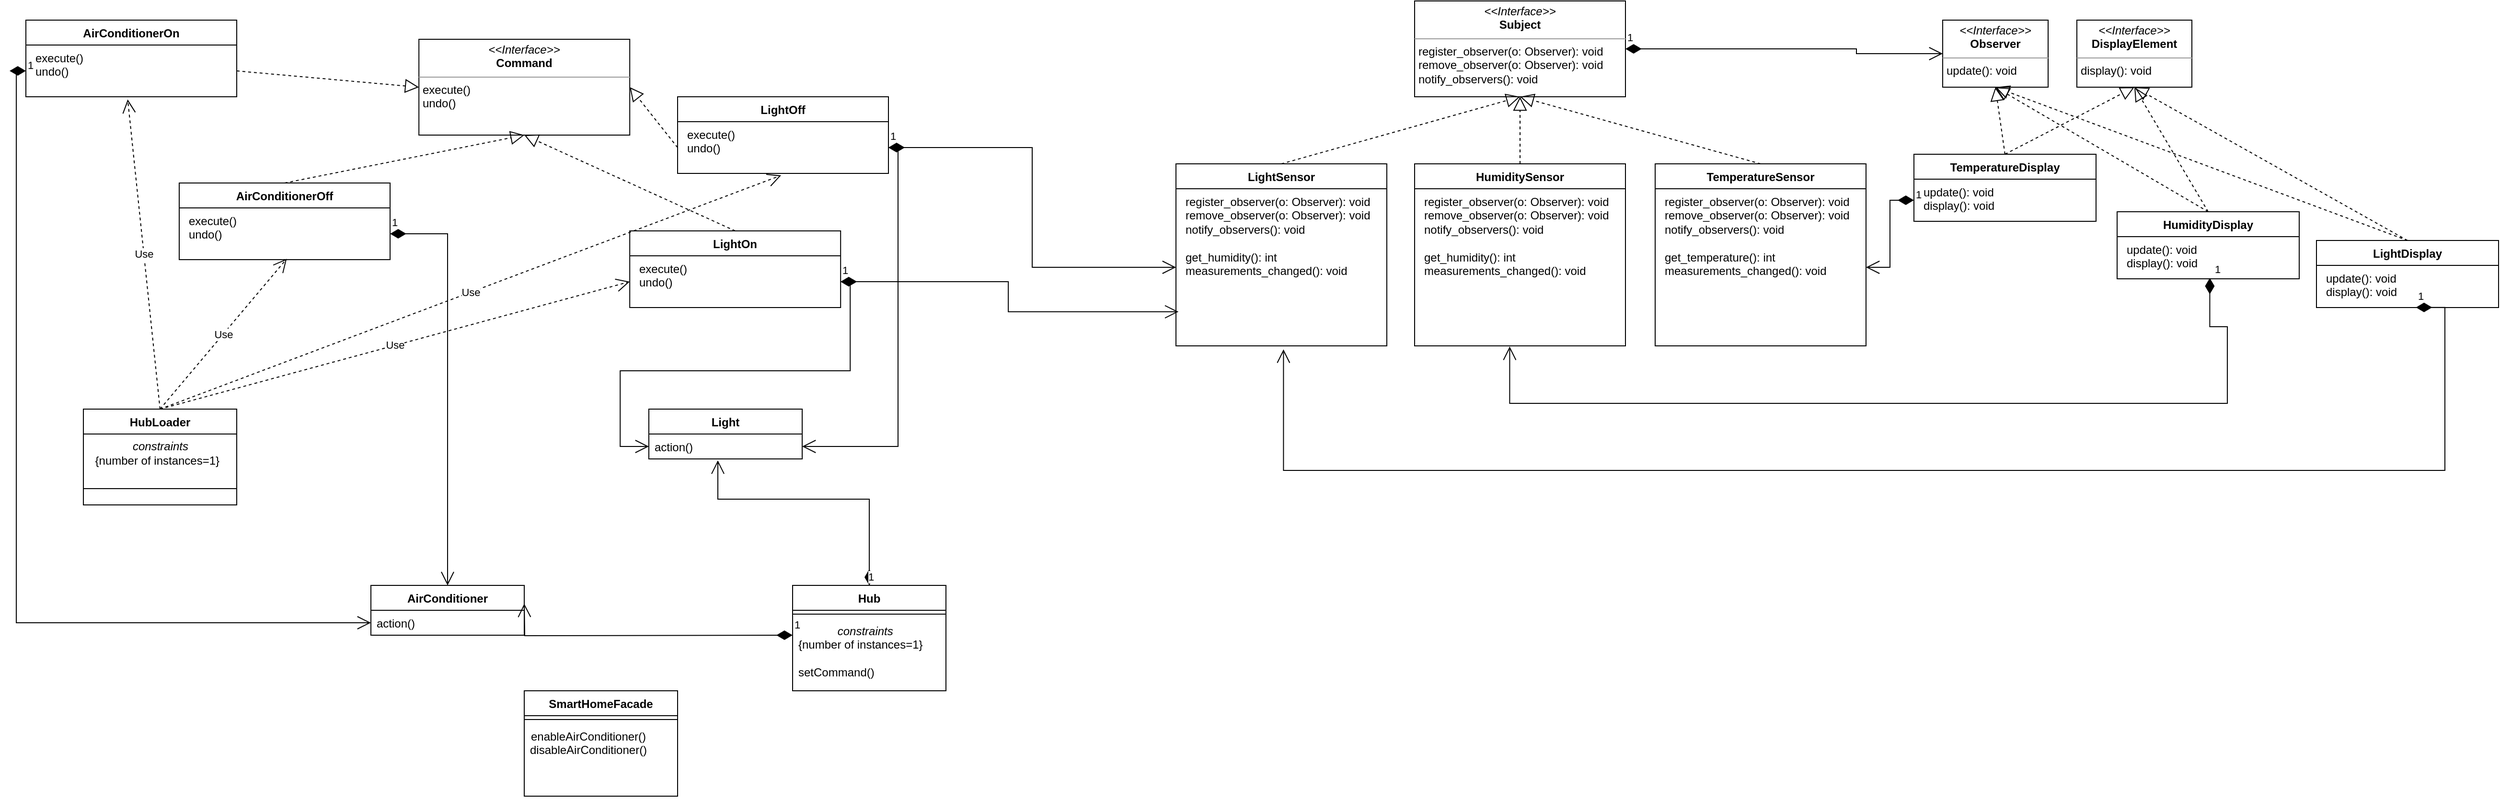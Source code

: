 <mxfile version="22.1.4" type="github">
  <diagram name="Страница — 1" id="e6R8NmJ5cwCOA_7DKm6S">
    <mxGraphModel dx="7928" dy="2530" grid="1" gridSize="10" guides="1" tooltips="1" connect="1" arrows="1" fold="1" page="1" pageScale="1" pageWidth="827" pageHeight="1169" math="0" shadow="0">
      <root>
        <mxCell id="0" />
        <mxCell id="1" parent="0" />
        <mxCell id="ES4Purk-44o4Dzp5gSK--14" value="&lt;p style=&quot;margin:0px;margin-top:4px;text-align:center;&quot;&gt;&lt;i&gt;&amp;lt;&amp;lt;Interface&amp;gt;&amp;gt;&lt;/i&gt;&lt;br&gt;&lt;b&gt;Command&lt;/b&gt;&lt;/p&gt;&lt;hr size=&quot;1&quot;&gt;&lt;p style=&quot;margin:0px;margin-left:4px;&quot;&gt;execute()&lt;/p&gt;&lt;p style=&quot;margin:0px;margin-left:4px;&quot;&gt;undo()&lt;/p&gt;" style="verticalAlign=top;align=left;overflow=fill;fontSize=12;fontFamily=Helvetica;html=1;whiteSpace=wrap;" parent="1" vertex="1">
          <mxGeometry x="-2279.91" y="60" width="220" height="100" as="geometry" />
        </mxCell>
        <mxCell id="ES4Purk-44o4Dzp5gSK--17" value="LightOn" style="swimlane;fontStyle=1;align=center;verticalAlign=top;childLayout=stackLayout;horizontal=1;startSize=26;horizontalStack=0;resizeParent=1;resizeParentMax=0;resizeLast=0;collapsible=1;marginBottom=0;whiteSpace=wrap;html=1;" parent="1" vertex="1">
          <mxGeometry x="-2059.91" y="260" width="220" height="80" as="geometry" />
        </mxCell>
        <mxCell id="ES4Purk-44o4Dzp5gSK--18" value="&lt;p style=&quot;border-color: var(--border-color); margin: 0px 0px 0px 4px;&quot;&gt;execute()&lt;/p&gt;&lt;p style=&quot;border-color: var(--border-color); margin: 0px 0px 0px 4px;&quot;&gt;undo()&lt;/p&gt;" style="text;strokeColor=none;fillColor=none;align=left;verticalAlign=top;spacingLeft=4;spacingRight=4;overflow=hidden;rotatable=0;points=[[0,0.5],[1,0.5]];portConstraint=eastwest;whiteSpace=wrap;html=1;" parent="ES4Purk-44o4Dzp5gSK--17" vertex="1">
          <mxGeometry y="26" width="220" height="54" as="geometry" />
        </mxCell>
        <mxCell id="ES4Purk-44o4Dzp5gSK--19" value="" style="endArrow=block;dashed=1;endFill=0;endSize=12;html=1;rounded=0;exitX=0.5;exitY=0;exitDx=0;exitDy=0;entryX=0.5;entryY=1;entryDx=0;entryDy=0;" parent="1" source="ES4Purk-44o4Dzp5gSK--17" target="ES4Purk-44o4Dzp5gSK--14" edge="1">
          <mxGeometry width="160" relative="1" as="geometry">
            <mxPoint x="-2109.91" y="260" as="sourcePoint" />
            <mxPoint x="-1949.91" y="260" as="targetPoint" />
          </mxGeometry>
        </mxCell>
        <mxCell id="ES4Purk-44o4Dzp5gSK--36" value="LightOff" style="swimlane;fontStyle=1;align=center;verticalAlign=top;childLayout=stackLayout;horizontal=1;startSize=26;horizontalStack=0;resizeParent=1;resizeParentMax=0;resizeLast=0;collapsible=1;marginBottom=0;whiteSpace=wrap;html=1;" parent="1" vertex="1">
          <mxGeometry x="-2010" y="120" width="220" height="80" as="geometry" />
        </mxCell>
        <mxCell id="ES4Purk-44o4Dzp5gSK--37" value="&lt;p style=&quot;border-color: var(--border-color); margin: 0px 0px 0px 4px;&quot;&gt;execute()&lt;/p&gt;&lt;p style=&quot;border-color: var(--border-color); margin: 0px 0px 0px 4px;&quot;&gt;undo()&lt;/p&gt;" style="text;strokeColor=none;fillColor=none;align=left;verticalAlign=top;spacingLeft=4;spacingRight=4;overflow=hidden;rotatable=0;points=[[0,0.5],[1,0.5]];portConstraint=eastwest;whiteSpace=wrap;html=1;" parent="ES4Purk-44o4Dzp5gSK--36" vertex="1">
          <mxGeometry y="26" width="220" height="54" as="geometry" />
        </mxCell>
        <mxCell id="ES4Purk-44o4Dzp5gSK--38" value="" style="endArrow=block;dashed=1;endFill=0;endSize=12;html=1;rounded=0;exitX=0;exitY=0.5;exitDx=0;exitDy=0;entryX=1;entryY=0.5;entryDx=0;entryDy=0;" parent="1" source="ES4Purk-44o4Dzp5gSK--37" target="ES4Purk-44o4Dzp5gSK--14" edge="1">
          <mxGeometry width="160" relative="1" as="geometry">
            <mxPoint x="-2149.91" y="280" as="sourcePoint" />
            <mxPoint x="-2149.91" y="190" as="targetPoint" />
          </mxGeometry>
        </mxCell>
        <mxCell id="ES4Purk-44o4Dzp5gSK--44" value="AirConditionerOn" style="swimlane;fontStyle=1;align=center;verticalAlign=top;childLayout=stackLayout;horizontal=1;startSize=26;horizontalStack=0;resizeParent=1;resizeParentMax=0;resizeLast=0;collapsible=1;marginBottom=0;whiteSpace=wrap;html=1;" parent="1" vertex="1">
          <mxGeometry x="-2690.0" y="40" width="220" height="80" as="geometry" />
        </mxCell>
        <mxCell id="ES4Purk-44o4Dzp5gSK--45" value="&lt;p style=&quot;border-color: var(--border-color); margin: 0px 0px 0px 4px;&quot;&gt;execute()&lt;/p&gt;&lt;p style=&quot;border-color: var(--border-color); margin: 0px 0px 0px 4px;&quot;&gt;undo()&lt;/p&gt;" style="text;strokeColor=none;fillColor=none;align=left;verticalAlign=top;spacingLeft=4;spacingRight=4;overflow=hidden;rotatable=0;points=[[0,0.5],[1,0.5]];portConstraint=eastwest;whiteSpace=wrap;html=1;" parent="ES4Purk-44o4Dzp5gSK--44" vertex="1">
          <mxGeometry y="26" width="220" height="54" as="geometry" />
        </mxCell>
        <mxCell id="ES4Purk-44o4Dzp5gSK--46" value="AirConditionerOff" style="swimlane;fontStyle=1;align=center;verticalAlign=top;childLayout=stackLayout;horizontal=1;startSize=26;horizontalStack=0;resizeParent=1;resizeParentMax=0;resizeLast=0;collapsible=1;marginBottom=0;whiteSpace=wrap;html=1;" parent="1" vertex="1">
          <mxGeometry x="-2530.0" y="210" width="220" height="80" as="geometry" />
        </mxCell>
        <mxCell id="ES4Purk-44o4Dzp5gSK--47" value="&lt;p style=&quot;border-color: var(--border-color); margin: 0px 0px 0px 4px;&quot;&gt;execute()&lt;/p&gt;&lt;p style=&quot;border-color: var(--border-color); margin: 0px 0px 0px 4px;&quot;&gt;undo()&lt;/p&gt;" style="text;strokeColor=none;fillColor=none;align=left;verticalAlign=top;spacingLeft=4;spacingRight=4;overflow=hidden;rotatable=0;points=[[0,0.5],[1,0.5]];portConstraint=eastwest;whiteSpace=wrap;html=1;" parent="ES4Purk-44o4Dzp5gSK--46" vertex="1">
          <mxGeometry y="26" width="220" height="54" as="geometry" />
        </mxCell>
        <mxCell id="ES4Purk-44o4Dzp5gSK--48" value="" style="endArrow=block;dashed=1;endFill=0;endSize=12;html=1;rounded=0;exitX=0.5;exitY=0;exitDx=0;exitDy=0;entryX=0.5;entryY=1;entryDx=0;entryDy=0;" parent="1" source="ES4Purk-44o4Dzp5gSK--46" target="ES4Purk-44o4Dzp5gSK--14" edge="1">
          <mxGeometry width="160" relative="1" as="geometry">
            <mxPoint x="-1929.91" y="240" as="sourcePoint" />
            <mxPoint x="-2159.91" y="170" as="targetPoint" />
          </mxGeometry>
        </mxCell>
        <mxCell id="ES4Purk-44o4Dzp5gSK--49" value="" style="endArrow=block;dashed=1;endFill=0;endSize=12;html=1;rounded=0;exitX=1;exitY=0.5;exitDx=0;exitDy=0;entryX=0;entryY=0.5;entryDx=0;entryDy=0;" parent="1" source="ES4Purk-44o4Dzp5gSK--45" target="ES4Purk-44o4Dzp5gSK--14" edge="1">
          <mxGeometry width="160" relative="1" as="geometry">
            <mxPoint x="-1919.91" y="370" as="sourcePoint" />
            <mxPoint x="-2159.91" y="170" as="targetPoint" />
          </mxGeometry>
        </mxCell>
        <mxCell id="ES4Purk-44o4Dzp5gSK--50" value="Light" style="swimlane;fontStyle=1;align=center;verticalAlign=top;childLayout=stackLayout;horizontal=1;startSize=26;horizontalStack=0;resizeParent=1;resizeParentMax=0;resizeLast=0;collapsible=1;marginBottom=0;whiteSpace=wrap;html=1;" parent="1" vertex="1">
          <mxGeometry x="-2040.0" y="446" width="160" height="52" as="geometry" />
        </mxCell>
        <mxCell id="ES4Purk-44o4Dzp5gSK--53" value="action()" style="text;strokeColor=none;fillColor=none;align=left;verticalAlign=top;spacingLeft=4;spacingRight=4;overflow=hidden;rotatable=0;points=[[0,0.5],[1,0.5]];portConstraint=eastwest;whiteSpace=wrap;html=1;" parent="ES4Purk-44o4Dzp5gSK--50" vertex="1">
          <mxGeometry y="26" width="160" height="26" as="geometry" />
        </mxCell>
        <mxCell id="ES4Purk-44o4Dzp5gSK--54" value="1" style="endArrow=open;html=1;endSize=12;startArrow=diamondThin;startSize=14;startFill=1;edgeStyle=orthogonalEdgeStyle;align=left;verticalAlign=bottom;rounded=0;entryX=0.45;entryY=1.056;entryDx=0;entryDy=0;exitX=0.5;exitY=0;exitDx=0;exitDy=0;entryPerimeter=0;" parent="1" source="ES4Purk-44o4Dzp5gSK--61" target="ES4Purk-44o4Dzp5gSK--53" edge="1">
          <mxGeometry x="-1" y="3" relative="1" as="geometry">
            <mxPoint x="-1609.91" y="150" as="sourcePoint" />
            <mxPoint x="-1679.91" y="316" as="targetPoint" />
            <Array as="points">
              <mxPoint x="-1810" y="540" />
              <mxPoint x="-1968" y="540" />
            </Array>
          </mxGeometry>
        </mxCell>
        <mxCell id="ES4Purk-44o4Dzp5gSK--55" value="1" style="endArrow=open;html=1;endSize=12;startArrow=diamondThin;startSize=14;startFill=1;edgeStyle=orthogonalEdgeStyle;align=left;verticalAlign=bottom;rounded=0;exitX=1;exitY=0.5;exitDx=0;exitDy=0;entryX=1;entryY=0.5;entryDx=0;entryDy=0;" parent="1" source="ES4Purk-44o4Dzp5gSK--37" target="ES4Purk-44o4Dzp5gSK--53" edge="1">
          <mxGeometry x="-1" y="3" relative="1" as="geometry">
            <mxPoint x="-1629.91" y="114" as="sourcePoint" />
            <mxPoint x="-1609.91" y="230" as="targetPoint" />
            <Array as="points">
              <mxPoint x="-1780" y="173" />
              <mxPoint x="-1780" y="485" />
            </Array>
          </mxGeometry>
        </mxCell>
        <mxCell id="ES4Purk-44o4Dzp5gSK--58" value="1" style="endArrow=open;html=1;endSize=12;startArrow=diamondThin;startSize=14;startFill=1;edgeStyle=orthogonalEdgeStyle;align=left;verticalAlign=bottom;rounded=0;exitX=1;exitY=0.5;exitDx=0;exitDy=0;entryX=0;entryY=0.5;entryDx=0;entryDy=0;" parent="1" source="ES4Purk-44o4Dzp5gSK--18" target="ES4Purk-44o4Dzp5gSK--53" edge="1">
          <mxGeometry x="-1" y="3" relative="1" as="geometry">
            <mxPoint x="-1759.91" y="263" as="sourcePoint" />
            <mxPoint x="-1689.91" y="489" as="targetPoint" />
          </mxGeometry>
        </mxCell>
        <mxCell id="ES4Purk-44o4Dzp5gSK--59" value="AirConditioner" style="swimlane;fontStyle=1;align=center;verticalAlign=top;childLayout=stackLayout;horizontal=1;startSize=26;horizontalStack=0;resizeParent=1;resizeParentMax=0;resizeLast=0;collapsible=1;marginBottom=0;whiteSpace=wrap;html=1;" parent="1" vertex="1">
          <mxGeometry x="-2330.0" y="630" width="160" height="52" as="geometry" />
        </mxCell>
        <mxCell id="ES4Purk-44o4Dzp5gSK--60" value="action()" style="text;strokeColor=none;fillColor=none;align=left;verticalAlign=top;spacingLeft=4;spacingRight=4;overflow=hidden;rotatable=0;points=[[0,0.5],[1,0.5]];portConstraint=eastwest;whiteSpace=wrap;html=1;" parent="ES4Purk-44o4Dzp5gSK--59" vertex="1">
          <mxGeometry y="26" width="160" height="26" as="geometry" />
        </mxCell>
        <mxCell id="ES4Purk-44o4Dzp5gSK--61" value="Hub&lt;br&gt;" style="swimlane;fontStyle=1;align=center;verticalAlign=top;childLayout=stackLayout;horizontal=1;startSize=26;horizontalStack=0;resizeParent=1;resizeParentMax=0;resizeLast=0;collapsible=1;marginBottom=0;whiteSpace=wrap;html=1;" parent="1" vertex="1">
          <mxGeometry x="-1890" y="630" width="160" height="110" as="geometry" />
        </mxCell>
        <mxCell id="ES4Purk-44o4Dzp5gSK--63" value="" style="line;strokeWidth=1;fillColor=none;align=left;verticalAlign=middle;spacingTop=-1;spacingLeft=3;spacingRight=3;rotatable=0;labelPosition=right;points=[];portConstraint=eastwest;strokeColor=inherit;" parent="ES4Purk-44o4Dzp5gSK--61" vertex="1">
          <mxGeometry y="26" width="160" height="8" as="geometry" />
        </mxCell>
        <mxCell id="ES4Purk-44o4Dzp5gSK--64" value="&lt;div style=&quot;text-align: center;&quot;&gt;&lt;i style=&quot;background-color: initial;&quot;&gt;constraints&lt;/i&gt;&lt;/div&gt;&lt;div style=&quot;text-align: center;&quot;&gt;&lt;span style=&quot;background-color: initial;&quot;&gt;{number of instances=1}&amp;nbsp; &amp;nbsp;&lt;/span&gt;&lt;/div&gt;&lt;div style=&quot;&quot;&gt;&lt;span style=&quot;background-color: initial;&quot;&gt;&lt;br&gt;&lt;/span&gt;&lt;/div&gt;&lt;div style=&quot;&quot;&gt;&lt;span style=&quot;background-color: initial;&quot;&gt;setCommand()&lt;/span&gt;&lt;br&gt;&lt;/div&gt;" style="text;strokeColor=none;fillColor=none;align=left;verticalAlign=top;spacingLeft=4;spacingRight=4;overflow=hidden;rotatable=0;points=[[0,0.5],[1,0.5]];portConstraint=eastwest;whiteSpace=wrap;html=1;" parent="ES4Purk-44o4Dzp5gSK--61" vertex="1">
          <mxGeometry y="34" width="160" height="76" as="geometry" />
        </mxCell>
        <mxCell id="ES4Purk-44o4Dzp5gSK--65" value="1" style="endArrow=open;html=1;endSize=12;startArrow=diamondThin;startSize=14;startFill=1;edgeStyle=orthogonalEdgeStyle;align=left;verticalAlign=bottom;rounded=0;exitX=1;exitY=0.5;exitDx=0;exitDy=0;entryX=0.5;entryY=0;entryDx=0;entryDy=0;" parent="1" source="ES4Purk-44o4Dzp5gSK--47" target="ES4Purk-44o4Dzp5gSK--59" edge="1">
          <mxGeometry x="-1" y="3" relative="1" as="geometry">
            <mxPoint x="-2339.91" y="529.5" as="sourcePoint" />
            <mxPoint x="-2399.91" y="600" as="targetPoint" />
            <Array as="points">
              <mxPoint x="-2250" y="263" />
            </Array>
          </mxGeometry>
        </mxCell>
        <mxCell id="ES4Purk-44o4Dzp5gSK--66" value="1" style="endArrow=open;html=1;endSize=12;startArrow=diamondThin;startSize=14;startFill=1;edgeStyle=orthogonalEdgeStyle;align=left;verticalAlign=bottom;rounded=0;exitX=0;exitY=0.5;exitDx=0;exitDy=0;entryX=0;entryY=0.5;entryDx=0;entryDy=0;" parent="1" source="ES4Purk-44o4Dzp5gSK--45" target="ES4Purk-44o4Dzp5gSK--60" edge="1">
          <mxGeometry x="-1" y="3" relative="1" as="geometry">
            <mxPoint x="-2389.91" y="469" as="sourcePoint" />
            <mxPoint x="-2299.91" y="625" as="targetPoint" />
          </mxGeometry>
        </mxCell>
        <mxCell id="LgK20xLnih33IUUHt0mr-1" value="1" style="endArrow=open;html=1;endSize=12;startArrow=diamondThin;startSize=14;startFill=1;edgeStyle=orthogonalEdgeStyle;align=left;verticalAlign=bottom;rounded=0;entryX=1;entryY=0.5;entryDx=0;entryDy=0;exitX=0;exitY=0.5;exitDx=0;exitDy=0;" parent="1" edge="1">
          <mxGeometry x="-1" y="-2" relative="1" as="geometry">
            <mxPoint x="-1890" y="682" as="sourcePoint" />
            <mxPoint x="-2170.0" y="649" as="targetPoint" />
            <mxPoint as="offset" />
          </mxGeometry>
        </mxCell>
        <mxCell id="ij705wIb2gcpaPk8cedF-1" value="&lt;p style=&quot;margin:0px;margin-top:4px;text-align:center;&quot;&gt;&lt;i&gt;&amp;lt;&amp;lt;Interface&amp;gt;&amp;gt;&lt;/i&gt;&lt;br&gt;&lt;b&gt;Subject&lt;/b&gt;&lt;/p&gt;&lt;hr size=&quot;1&quot;&gt;&lt;p style=&quot;margin:0px;margin-left:4px;&quot;&gt;register_observer(o: Observer): void&lt;br&gt;remove_observer(o: Observer): void&lt;br&gt;&lt;/p&gt;&lt;p style=&quot;margin:0px;margin-left:4px;&quot;&gt;notify_observers(): void&lt;br&gt;&lt;/p&gt;" style="verticalAlign=top;align=left;overflow=fill;fontSize=12;fontFamily=Helvetica;html=1;whiteSpace=wrap;" parent="1" vertex="1">
          <mxGeometry x="-1241" y="20" width="220" height="100" as="geometry" />
        </mxCell>
        <mxCell id="ij705wIb2gcpaPk8cedF-2" value="&lt;p style=&quot;margin:0px;margin-top:4px;text-align:center;&quot;&gt;&lt;i&gt;&amp;lt;&amp;lt;Interface&amp;gt;&amp;gt;&lt;/i&gt;&lt;br&gt;&lt;b&gt;Observer&lt;/b&gt;&lt;/p&gt;&lt;hr size=&quot;1&quot;&gt;&lt;p style=&quot;margin:0px;margin-left:4px;&quot;&gt;update(): void&lt;br&gt;&lt;/p&gt;" style="verticalAlign=top;align=left;overflow=fill;fontSize=12;fontFamily=Helvetica;html=1;whiteSpace=wrap;" parent="1" vertex="1">
          <mxGeometry x="-690" y="40" width="110" height="70" as="geometry" />
        </mxCell>
        <mxCell id="ij705wIb2gcpaPk8cedF-3" value="&lt;p style=&quot;margin:0px;margin-top:4px;text-align:center;&quot;&gt;&lt;i&gt;&amp;lt;&amp;lt;Interface&amp;gt;&amp;gt;&lt;/i&gt;&lt;br&gt;&lt;b&gt;DisplayElement&lt;/b&gt;&lt;/p&gt;&lt;hr size=&quot;1&quot;&gt;&lt;p style=&quot;margin:0px;margin-left:4px;&quot;&gt;display(): void&lt;br&gt;&lt;/p&gt;" style="verticalAlign=top;align=left;overflow=fill;fontSize=12;fontFamily=Helvetica;html=1;whiteSpace=wrap;" parent="1" vertex="1">
          <mxGeometry x="-550" y="40" width="120" height="70" as="geometry" />
        </mxCell>
        <mxCell id="ij705wIb2gcpaPk8cedF-4" value="TemperatureSensor" style="swimlane;fontStyle=1;align=center;verticalAlign=top;childLayout=stackLayout;horizontal=1;startSize=26;horizontalStack=0;resizeParent=1;resizeParentMax=0;resizeLast=0;collapsible=1;marginBottom=0;whiteSpace=wrap;html=1;" parent="1" vertex="1">
          <mxGeometry x="-990" y="190" width="220" height="190" as="geometry" />
        </mxCell>
        <mxCell id="ij705wIb2gcpaPk8cedF-5" value="&lt;p style=&quot;border-color: var(--border-color); margin: 0px 0px 0px 4px;&quot;&gt;register_observer(o: Observer): void&lt;br style=&quot;border-color: var(--border-color);&quot;&gt;remove_observer(o: Observer): void&lt;br style=&quot;border-color: var(--border-color);&quot;&gt;&lt;/p&gt;&lt;p style=&quot;border-color: var(--border-color); margin: 0px 0px 0px 4px;&quot;&gt;notify_observers(): void&lt;/p&gt;&lt;p style=&quot;border-color: var(--border-color); margin: 0px 0px 0px 4px;&quot;&gt;&lt;br&gt;&lt;/p&gt;&lt;p style=&quot;border-color: var(--border-color); margin: 0px 0px 0px 4px;&quot;&gt;get_temperature(): int&lt;/p&gt;&lt;p style=&quot;border-color: var(--border-color); margin: 0px 0px 0px 4px;&quot;&gt;measurements_changed(): void&lt;/p&gt;" style="text;strokeColor=none;fillColor=none;align=left;verticalAlign=top;spacingLeft=4;spacingRight=4;overflow=hidden;rotatable=0;points=[[0,0.5],[1,0.5]];portConstraint=eastwest;whiteSpace=wrap;html=1;" parent="ij705wIb2gcpaPk8cedF-4" vertex="1">
          <mxGeometry y="26" width="220" height="164" as="geometry" />
        </mxCell>
        <mxCell id="ij705wIb2gcpaPk8cedF-6" value="" style="endArrow=block;dashed=1;endFill=0;endSize=12;html=1;rounded=0;exitX=0.5;exitY=0;exitDx=0;exitDy=0;entryX=0.5;entryY=1;entryDx=0;entryDy=0;" parent="1" source="ij705wIb2gcpaPk8cedF-4" target="ij705wIb2gcpaPk8cedF-1" edge="1">
          <mxGeometry width="160" relative="1" as="geometry">
            <mxPoint x="-810" y="220" as="sourcePoint" />
            <mxPoint x="-650" y="220" as="targetPoint" />
          </mxGeometry>
        </mxCell>
        <mxCell id="ij705wIb2gcpaPk8cedF-7" value="1" style="endArrow=open;html=1;endSize=12;startArrow=diamondThin;startSize=14;startFill=1;edgeStyle=orthogonalEdgeStyle;align=left;verticalAlign=bottom;rounded=0;exitX=1;exitY=0.5;exitDx=0;exitDy=0;entryX=0;entryY=0.5;entryDx=0;entryDy=0;" parent="1" source="ij705wIb2gcpaPk8cedF-1" target="ij705wIb2gcpaPk8cedF-2" edge="1">
          <mxGeometry x="-1" y="3" relative="1" as="geometry">
            <mxPoint x="-820" y="120" as="sourcePoint" />
            <mxPoint x="-660" y="120" as="targetPoint" />
            <Array as="points">
              <mxPoint x="-780" y="70" />
              <mxPoint x="-780" y="75" />
            </Array>
          </mxGeometry>
        </mxCell>
        <mxCell id="ij705wIb2gcpaPk8cedF-8" value="TemperatureDisplay" style="swimlane;fontStyle=1;align=center;verticalAlign=top;childLayout=stackLayout;horizontal=1;startSize=26;horizontalStack=0;resizeParent=1;resizeParentMax=0;resizeLast=0;collapsible=1;marginBottom=0;whiteSpace=wrap;html=1;" parent="1" vertex="1">
          <mxGeometry x="-720" y="180" width="190" height="70" as="geometry">
            <mxRectangle x="300" y="210" width="190" height="30" as="alternateBounds" />
          </mxGeometry>
        </mxCell>
        <mxCell id="ij705wIb2gcpaPk8cedF-9" value="&lt;p style=&quot;border-color: var(--border-color); margin: 0px 0px 0px 4px;&quot;&gt;update(): void&lt;/p&gt;&lt;p style=&quot;border-color: var(--border-color); margin: 0px 0px 0px 4px;&quot;&gt;display(): void&lt;/p&gt;" style="text;strokeColor=none;fillColor=none;align=left;verticalAlign=top;spacingLeft=4;spacingRight=4;overflow=hidden;rotatable=0;points=[[0,0.5],[1,0.5]];portConstraint=eastwest;whiteSpace=wrap;html=1;" parent="ij705wIb2gcpaPk8cedF-8" vertex="1">
          <mxGeometry y="26" width="190" height="44" as="geometry" />
        </mxCell>
        <mxCell id="ij705wIb2gcpaPk8cedF-10" value="" style="endArrow=block;dashed=1;endFill=0;endSize=12;html=1;rounded=0;entryX=0.5;entryY=1;entryDx=0;entryDy=0;exitX=0.5;exitY=0;exitDx=0;exitDy=0;" parent="1" source="ij705wIb2gcpaPk8cedF-8" target="ij705wIb2gcpaPk8cedF-2" edge="1">
          <mxGeometry width="160" relative="1" as="geometry">
            <mxPoint x="-850" y="190" as="sourcePoint" />
            <mxPoint x="-690" y="190" as="targetPoint" />
          </mxGeometry>
        </mxCell>
        <mxCell id="ij705wIb2gcpaPk8cedF-11" value="" style="endArrow=block;dashed=1;endFill=0;endSize=12;html=1;rounded=0;entryX=0.5;entryY=1;entryDx=0;entryDy=0;exitX=0.5;exitY=0;exitDx=0;exitDy=0;" parent="1" source="ij705wIb2gcpaPk8cedF-8" target="ij705wIb2gcpaPk8cedF-3" edge="1">
          <mxGeometry width="160" relative="1" as="geometry">
            <mxPoint x="-850" y="190" as="sourcePoint" />
            <mxPoint x="-690" y="190" as="targetPoint" />
          </mxGeometry>
        </mxCell>
        <mxCell id="ij705wIb2gcpaPk8cedF-12" value="1" style="endArrow=open;html=1;endSize=12;startArrow=diamondThin;startSize=14;startFill=1;edgeStyle=orthogonalEdgeStyle;align=left;verticalAlign=bottom;rounded=0;exitX=0;exitY=0.5;exitDx=0;exitDy=0;entryX=1;entryY=0.5;entryDx=0;entryDy=0;" parent="1" source="ij705wIb2gcpaPk8cedF-9" target="ij705wIb2gcpaPk8cedF-5" edge="1">
          <mxGeometry x="-1" y="3" relative="1" as="geometry">
            <mxPoint x="-830" y="310" as="sourcePoint" />
            <mxPoint x="-670" y="310" as="targetPoint" />
          </mxGeometry>
        </mxCell>
        <mxCell id="ij705wIb2gcpaPk8cedF-13" value="HumidityDisplay" style="swimlane;fontStyle=1;align=center;verticalAlign=top;childLayout=stackLayout;horizontal=1;startSize=26;horizontalStack=0;resizeParent=1;resizeParentMax=0;resizeLast=0;collapsible=1;marginBottom=0;whiteSpace=wrap;html=1;" parent="1" vertex="1">
          <mxGeometry x="-508" y="240" width="190" height="70" as="geometry">
            <mxRectangle x="300" y="210" width="190" height="30" as="alternateBounds" />
          </mxGeometry>
        </mxCell>
        <mxCell id="ij705wIb2gcpaPk8cedF-14" value="&lt;p style=&quot;border-color: var(--border-color); margin: 0px 0px 0px 4px;&quot;&gt;update(): void&lt;/p&gt;&lt;p style=&quot;border-color: var(--border-color); margin: 0px 0px 0px 4px;&quot;&gt;display(): void&lt;/p&gt;" style="text;strokeColor=none;fillColor=none;align=left;verticalAlign=top;spacingLeft=4;spacingRight=4;overflow=hidden;rotatable=0;points=[[0,0.5],[1,0.5]];portConstraint=eastwest;whiteSpace=wrap;html=1;" parent="ij705wIb2gcpaPk8cedF-13" vertex="1">
          <mxGeometry y="26" width="190" height="44" as="geometry" />
        </mxCell>
        <mxCell id="ij705wIb2gcpaPk8cedF-15" value="LightDisplay" style="swimlane;fontStyle=1;align=center;verticalAlign=top;childLayout=stackLayout;horizontal=1;startSize=26;horizontalStack=0;resizeParent=1;resizeParentMax=0;resizeLast=0;collapsible=1;marginBottom=0;whiteSpace=wrap;html=1;" parent="1" vertex="1">
          <mxGeometry x="-300" y="270" width="190" height="70" as="geometry">
            <mxRectangle x="300" y="210" width="190" height="30" as="alternateBounds" />
          </mxGeometry>
        </mxCell>
        <mxCell id="ij705wIb2gcpaPk8cedF-16" value="&lt;p style=&quot;border-color: var(--border-color); margin: 0px 0px 0px 4px;&quot;&gt;update(): void&lt;/p&gt;&lt;p style=&quot;border-color: var(--border-color); margin: 0px 0px 0px 4px;&quot;&gt;display(): void&lt;/p&gt;" style="text;strokeColor=none;fillColor=none;align=left;verticalAlign=top;spacingLeft=4;spacingRight=4;overflow=hidden;rotatable=0;points=[[0,0.5],[1,0.5]];portConstraint=eastwest;whiteSpace=wrap;html=1;" parent="ij705wIb2gcpaPk8cedF-15" vertex="1">
          <mxGeometry y="26" width="190" height="44" as="geometry" />
        </mxCell>
        <mxCell id="ij705wIb2gcpaPk8cedF-17" value="" style="endArrow=block;dashed=1;endFill=0;endSize=12;html=1;rounded=0;entryX=0.5;entryY=1;entryDx=0;entryDy=0;exitX=0.5;exitY=0;exitDx=0;exitDy=0;" parent="1" source="ij705wIb2gcpaPk8cedF-15" target="ij705wIb2gcpaPk8cedF-2" edge="1">
          <mxGeometry width="160" relative="1" as="geometry">
            <mxPoint x="-355" y="170" as="sourcePoint" />
            <mxPoint x="-395" y="90" as="targetPoint" />
          </mxGeometry>
        </mxCell>
        <mxCell id="ij705wIb2gcpaPk8cedF-18" value="" style="endArrow=block;dashed=1;endFill=0;endSize=12;html=1;rounded=0;entryX=0.5;entryY=1;entryDx=0;entryDy=0;exitX=0.5;exitY=0;exitDx=0;exitDy=0;" parent="1" source="ij705wIb2gcpaPk8cedF-15" target="ij705wIb2gcpaPk8cedF-3" edge="1">
          <mxGeometry width="160" relative="1" as="geometry">
            <mxPoint x="-427.5" y="190" as="sourcePoint" />
            <mxPoint x="-322.5" y="110" as="targetPoint" />
          </mxGeometry>
        </mxCell>
        <mxCell id="ij705wIb2gcpaPk8cedF-19" value="" style="endArrow=block;dashed=1;endFill=0;endSize=12;html=1;rounded=0;entryX=0.5;entryY=1;entryDx=0;entryDy=0;exitX=0.5;exitY=0;exitDx=0;exitDy=0;" parent="1" source="ij705wIb2gcpaPk8cedF-13" target="ij705wIb2gcpaPk8cedF-2" edge="1">
          <mxGeometry width="160" relative="1" as="geometry">
            <mxPoint x="-375" y="380" as="sourcePoint" />
            <mxPoint x="-490" y="300" as="targetPoint" />
          </mxGeometry>
        </mxCell>
        <mxCell id="ij705wIb2gcpaPk8cedF-20" value="" style="endArrow=block;dashed=1;endFill=0;endSize=12;html=1;rounded=0;entryX=0.5;entryY=1;entryDx=0;entryDy=0;exitX=0.5;exitY=0;exitDx=0;exitDy=0;" parent="1" source="ij705wIb2gcpaPk8cedF-13" target="ij705wIb2gcpaPk8cedF-3" edge="1">
          <mxGeometry width="160" relative="1" as="geometry">
            <mxPoint x="-585" y="300" as="sourcePoint" />
            <mxPoint x="-625" y="120" as="targetPoint" />
          </mxGeometry>
        </mxCell>
        <mxCell id="ij705wIb2gcpaPk8cedF-23" value="HumiditySensor" style="swimlane;fontStyle=1;align=center;verticalAlign=top;childLayout=stackLayout;horizontal=1;startSize=26;horizontalStack=0;resizeParent=1;resizeParentMax=0;resizeLast=0;collapsible=1;marginBottom=0;whiteSpace=wrap;html=1;" parent="1" vertex="1">
          <mxGeometry x="-1241" y="190" width="220" height="190" as="geometry" />
        </mxCell>
        <mxCell id="ij705wIb2gcpaPk8cedF-24" value="&lt;p style=&quot;border-color: var(--border-color); margin: 0px 0px 0px 4px;&quot;&gt;register_observer(o: Observer): void&lt;br style=&quot;border-color: var(--border-color);&quot;&gt;remove_observer(o: Observer): void&lt;br style=&quot;border-color: var(--border-color);&quot;&gt;&lt;/p&gt;&lt;p style=&quot;border-color: var(--border-color); margin: 0px 0px 0px 4px;&quot;&gt;notify_observers(): void&lt;/p&gt;&lt;p style=&quot;border-color: var(--border-color); margin: 0px 0px 0px 4px;&quot;&gt;&lt;br&gt;&lt;/p&gt;&lt;p style=&quot;border-color: var(--border-color); margin: 0px 0px 0px 4px;&quot;&gt;get_humidity(): int&lt;/p&gt;&lt;p style=&quot;border-color: var(--border-color); margin: 0px 0px 0px 4px;&quot;&gt;measurements_changed(): void&lt;/p&gt;" style="text;strokeColor=none;fillColor=none;align=left;verticalAlign=top;spacingLeft=4;spacingRight=4;overflow=hidden;rotatable=0;points=[[0,0.5],[1,0.5]];portConstraint=eastwest;whiteSpace=wrap;html=1;" parent="ij705wIb2gcpaPk8cedF-23" vertex="1">
          <mxGeometry y="26" width="220" height="164" as="geometry" />
        </mxCell>
        <mxCell id="ij705wIb2gcpaPk8cedF-25" value="" style="endArrow=block;dashed=1;endFill=0;endSize=12;html=1;rounded=0;exitX=0.5;exitY=0;exitDx=0;exitDy=0;entryX=0.5;entryY=1;entryDx=0;entryDy=0;" parent="1" source="ij705wIb2gcpaPk8cedF-23" target="ij705wIb2gcpaPk8cedF-1" edge="1">
          <mxGeometry width="160" relative="1" as="geometry">
            <mxPoint x="-870" y="200" as="sourcePoint" />
            <mxPoint x="-970" y="140" as="targetPoint" />
          </mxGeometry>
        </mxCell>
        <mxCell id="ij705wIb2gcpaPk8cedF-26" value="LightSensor" style="swimlane;fontStyle=1;align=center;verticalAlign=top;childLayout=stackLayout;horizontal=1;startSize=26;horizontalStack=0;resizeParent=1;resizeParentMax=0;resizeLast=0;collapsible=1;marginBottom=0;whiteSpace=wrap;html=1;" parent="1" vertex="1">
          <mxGeometry x="-1490" y="190" width="220" height="190" as="geometry" />
        </mxCell>
        <mxCell id="ij705wIb2gcpaPk8cedF-27" value="&lt;p style=&quot;border-color: var(--border-color); margin: 0px 0px 0px 4px;&quot;&gt;register_observer(o: Observer): void&lt;br style=&quot;border-color: var(--border-color);&quot;&gt;remove_observer(o: Observer): void&lt;br style=&quot;border-color: var(--border-color);&quot;&gt;&lt;/p&gt;&lt;p style=&quot;border-color: var(--border-color); margin: 0px 0px 0px 4px;&quot;&gt;notify_observers(): void&lt;/p&gt;&lt;p style=&quot;border-color: var(--border-color); margin: 0px 0px 0px 4px;&quot;&gt;&lt;br&gt;&lt;/p&gt;&lt;p style=&quot;border-color: var(--border-color); margin: 0px 0px 0px 4px;&quot;&gt;get_humidity(): int&lt;/p&gt;&lt;p style=&quot;border-color: var(--border-color); margin: 0px 0px 0px 4px;&quot;&gt;measurements_changed(): void&lt;/p&gt;" style="text;strokeColor=none;fillColor=none;align=left;verticalAlign=top;spacingLeft=4;spacingRight=4;overflow=hidden;rotatable=0;points=[[0,0.5],[1,0.5]];portConstraint=eastwest;whiteSpace=wrap;html=1;" parent="ij705wIb2gcpaPk8cedF-26" vertex="1">
          <mxGeometry y="26" width="220" height="164" as="geometry" />
        </mxCell>
        <mxCell id="ij705wIb2gcpaPk8cedF-28" value="" style="endArrow=block;dashed=1;endFill=0;endSize=12;html=1;rounded=0;exitX=0.5;exitY=0;exitDx=0;exitDy=0;entryX=0.5;entryY=1;entryDx=0;entryDy=0;" parent="1" source="ij705wIb2gcpaPk8cedF-26" target="ij705wIb2gcpaPk8cedF-1" edge="1">
          <mxGeometry width="160" relative="1" as="geometry">
            <mxPoint x="-1370" y="180" as="sourcePoint" />
            <mxPoint x="-1219" y="120" as="targetPoint" />
          </mxGeometry>
        </mxCell>
        <mxCell id="ij705wIb2gcpaPk8cedF-31" value="1" style="endArrow=open;html=1;endSize=12;startArrow=diamondThin;startSize=14;startFill=1;edgeStyle=orthogonalEdgeStyle;align=left;verticalAlign=bottom;rounded=0;entryX=0.451;entryY=1.004;entryDx=0;entryDy=0;entryPerimeter=0;exitX=0.509;exitY=0.98;exitDx=0;exitDy=0;exitPerimeter=0;" parent="1" source="ij705wIb2gcpaPk8cedF-14" target="ij705wIb2gcpaPk8cedF-24" edge="1">
          <mxGeometry x="-1" y="3" relative="1" as="geometry">
            <mxPoint x="-420" y="480" as="sourcePoint" />
            <mxPoint x="-760" y="308" as="targetPoint" />
            <Array as="points">
              <mxPoint x="-393" y="360" />
              <mxPoint x="-393" y="440" />
              <mxPoint x="-1142" y="440" />
            </Array>
          </mxGeometry>
        </mxCell>
        <mxCell id="ij705wIb2gcpaPk8cedF-34" value="1" style="endArrow=open;html=1;endSize=12;startArrow=diamondThin;startSize=14;startFill=1;edgeStyle=orthogonalEdgeStyle;align=left;verticalAlign=bottom;rounded=0;exitX=0.546;exitY=0.998;exitDx=0;exitDy=0;exitPerimeter=0;entryX=0.51;entryY=1.022;entryDx=0;entryDy=0;entryPerimeter=0;" parent="1" source="ij705wIb2gcpaPk8cedF-16" target="ij705wIb2gcpaPk8cedF-27" edge="1">
          <mxGeometry x="-1" y="3" relative="1" as="geometry">
            <mxPoint x="-701" y="308" as="sourcePoint" />
            <mxPoint x="-790" y="560" as="targetPoint" />
            <Array as="points">
              <mxPoint x="-166" y="340" />
              <mxPoint x="-166" y="510" />
              <mxPoint x="-1378" y="510" />
            </Array>
          </mxGeometry>
        </mxCell>
        <mxCell id="ij705wIb2gcpaPk8cedF-37" value="HubLoader" style="swimlane;fontStyle=1;align=center;verticalAlign=top;childLayout=stackLayout;horizontal=1;startSize=26;horizontalStack=0;resizeParent=1;resizeParentMax=0;resizeLast=0;collapsible=1;marginBottom=0;whiteSpace=wrap;html=1;" parent="1" vertex="1">
          <mxGeometry x="-2630" y="446" width="160" height="100" as="geometry" />
        </mxCell>
        <mxCell id="C_WwrIAuAH8jOThfmDur-3" value="&lt;div style=&quot;border-color: var(--border-color);&quot;&gt;&lt;i style=&quot;border-color: var(--border-color); background-color: initial;&quot;&gt;constraints&lt;/i&gt;&lt;/div&gt;&lt;div style=&quot;border-color: var(--border-color);&quot;&gt;{number of instances=1}&amp;nbsp;&amp;nbsp;&lt;/div&gt;" style="text;html=1;align=center;verticalAlign=middle;resizable=0;points=[];autosize=1;strokeColor=none;fillColor=none;" vertex="1" parent="ij705wIb2gcpaPk8cedF-37">
          <mxGeometry y="26" width="160" height="40" as="geometry" />
        </mxCell>
        <mxCell id="ij705wIb2gcpaPk8cedF-38" value="&#xa;&#xa;" style="line;strokeWidth=1;fillColor=none;align=left;verticalAlign=middle;spacingTop=-1;spacingLeft=3;spacingRight=3;rotatable=0;labelPosition=right;points=[];portConstraint=eastwest;strokeColor=inherit;" parent="ij705wIb2gcpaPk8cedF-37" vertex="1">
          <mxGeometry y="66" width="160" height="34" as="geometry" />
        </mxCell>
        <mxCell id="ij705wIb2gcpaPk8cedF-41" value="Use" style="endArrow=open;endSize=12;dashed=1;html=1;rounded=0;exitX=0.5;exitY=0;exitDx=0;exitDy=0;entryX=0;entryY=0.5;entryDx=0;entryDy=0;" parent="1" source="ij705wIb2gcpaPk8cedF-37" target="ES4Purk-44o4Dzp5gSK--18" edge="1">
          <mxGeometry width="160" relative="1" as="geometry">
            <mxPoint x="-1867.01" y="693.23" as="sourcePoint" />
            <mxPoint x="-1970.0" y="409.998" as="targetPoint" />
          </mxGeometry>
        </mxCell>
        <mxCell id="ij705wIb2gcpaPk8cedF-42" value="Use" style="endArrow=open;endSize=12;dashed=1;html=1;rounded=0;exitX=0.5;exitY=0;exitDx=0;exitDy=0;entryX=0.491;entryY=1.038;entryDx=0;entryDy=0;entryPerimeter=0;" parent="1" source="ij705wIb2gcpaPk8cedF-37" target="ES4Purk-44o4Dzp5gSK--37" edge="1">
          <mxGeometry width="160" relative="1" as="geometry">
            <mxPoint x="-1850" y="697" as="sourcePoint" />
            <mxPoint x="-1960.0" y="419.998" as="targetPoint" />
          </mxGeometry>
        </mxCell>
        <mxCell id="ij705wIb2gcpaPk8cedF-44" value="Use" style="endArrow=open;endSize=12;dashed=1;html=1;rounded=0;exitX=0.5;exitY=0;exitDx=0;exitDy=0;entryX=0.51;entryY=0.983;entryDx=0;entryDy=0;entryPerimeter=0;" parent="1" source="ij705wIb2gcpaPk8cedF-37" target="ES4Purk-44o4Dzp5gSK--47" edge="1">
          <mxGeometry width="160" relative="1" as="geometry">
            <mxPoint x="-1810" y="710" as="sourcePoint" />
            <mxPoint x="-1872" y="292" as="targetPoint" />
          </mxGeometry>
        </mxCell>
        <mxCell id="ij705wIb2gcpaPk8cedF-45" value="Use" style="endArrow=open;endSize=12;dashed=1;html=1;rounded=0;exitX=0.5;exitY=0;exitDx=0;exitDy=0;entryX=0.483;entryY=1.052;entryDx=0;entryDy=0;entryPerimeter=0;" parent="1" source="ij705wIb2gcpaPk8cedF-37" target="ES4Purk-44o4Dzp5gSK--45" edge="1">
          <mxGeometry width="160" relative="1" as="geometry">
            <mxPoint x="-1810" y="710" as="sourcePoint" />
            <mxPoint x="-2248" y="449" as="targetPoint" />
          </mxGeometry>
        </mxCell>
        <mxCell id="ij705wIb2gcpaPk8cedF-46" value="1" style="endArrow=open;html=1;endSize=12;startArrow=diamondThin;startSize=14;startFill=1;edgeStyle=orthogonalEdgeStyle;align=left;verticalAlign=bottom;rounded=0;entryX=0;entryY=0.5;entryDx=0;entryDy=0;exitX=1;exitY=0.5;exitDx=0;exitDy=0;" parent="1" source="ES4Purk-44o4Dzp5gSK--37" target="ij705wIb2gcpaPk8cedF-27" edge="1">
          <mxGeometry x="-1" y="3" relative="1" as="geometry">
            <mxPoint x="-1730" y="180" as="sourcePoint" />
            <mxPoint x="-1580" y="426" as="targetPoint" />
          </mxGeometry>
        </mxCell>
        <mxCell id="ij705wIb2gcpaPk8cedF-47" value="1" style="endArrow=open;html=1;endSize=12;startArrow=diamondThin;startSize=14;startFill=1;edgeStyle=orthogonalEdgeStyle;align=left;verticalAlign=bottom;rounded=0;entryX=0.012;entryY=0.783;entryDx=0;entryDy=0;exitX=1;exitY=0.5;exitDx=0;exitDy=0;entryPerimeter=0;" parent="1" source="ES4Purk-44o4Dzp5gSK--18" target="ij705wIb2gcpaPk8cedF-27" edge="1">
          <mxGeometry x="-1" y="3" relative="1" as="geometry">
            <mxPoint x="-1810" y="330" as="sourcePoint" />
            <mxPoint x="-1510" y="455" as="targetPoint" />
          </mxGeometry>
        </mxCell>
        <mxCell id="C_WwrIAuAH8jOThfmDur-4" value="SmartHomeFacade" style="swimlane;fontStyle=1;align=center;verticalAlign=top;childLayout=stackLayout;horizontal=1;startSize=26;horizontalStack=0;resizeParent=1;resizeParentMax=0;resizeLast=0;collapsible=1;marginBottom=0;whiteSpace=wrap;html=1;" vertex="1" parent="1">
          <mxGeometry x="-2170" y="740" width="160" height="110" as="geometry" />
        </mxCell>
        <mxCell id="C_WwrIAuAH8jOThfmDur-5" value="" style="line;strokeWidth=1;fillColor=none;align=left;verticalAlign=middle;spacingTop=-1;spacingLeft=3;spacingRight=3;rotatable=0;labelPosition=right;points=[];portConstraint=eastwest;strokeColor=inherit;" vertex="1" parent="C_WwrIAuAH8jOThfmDur-4">
          <mxGeometry y="26" width="160" height="8" as="geometry" />
        </mxCell>
        <mxCell id="C_WwrIAuAH8jOThfmDur-6" value="&lt;div style=&quot;text-align: center;&quot;&gt;enableAirConditioner()&lt;/div&gt;&lt;div style=&quot;&quot;&gt;disableAirConditioner()&lt;br&gt;&lt;/div&gt;" style="text;strokeColor=none;fillColor=none;align=left;verticalAlign=top;spacingLeft=4;spacingRight=4;overflow=hidden;rotatable=0;points=[[0,0.5],[1,0.5]];portConstraint=eastwest;whiteSpace=wrap;html=1;" vertex="1" parent="C_WwrIAuAH8jOThfmDur-4">
          <mxGeometry y="34" width="160" height="76" as="geometry" />
        </mxCell>
      </root>
    </mxGraphModel>
  </diagram>
</mxfile>
